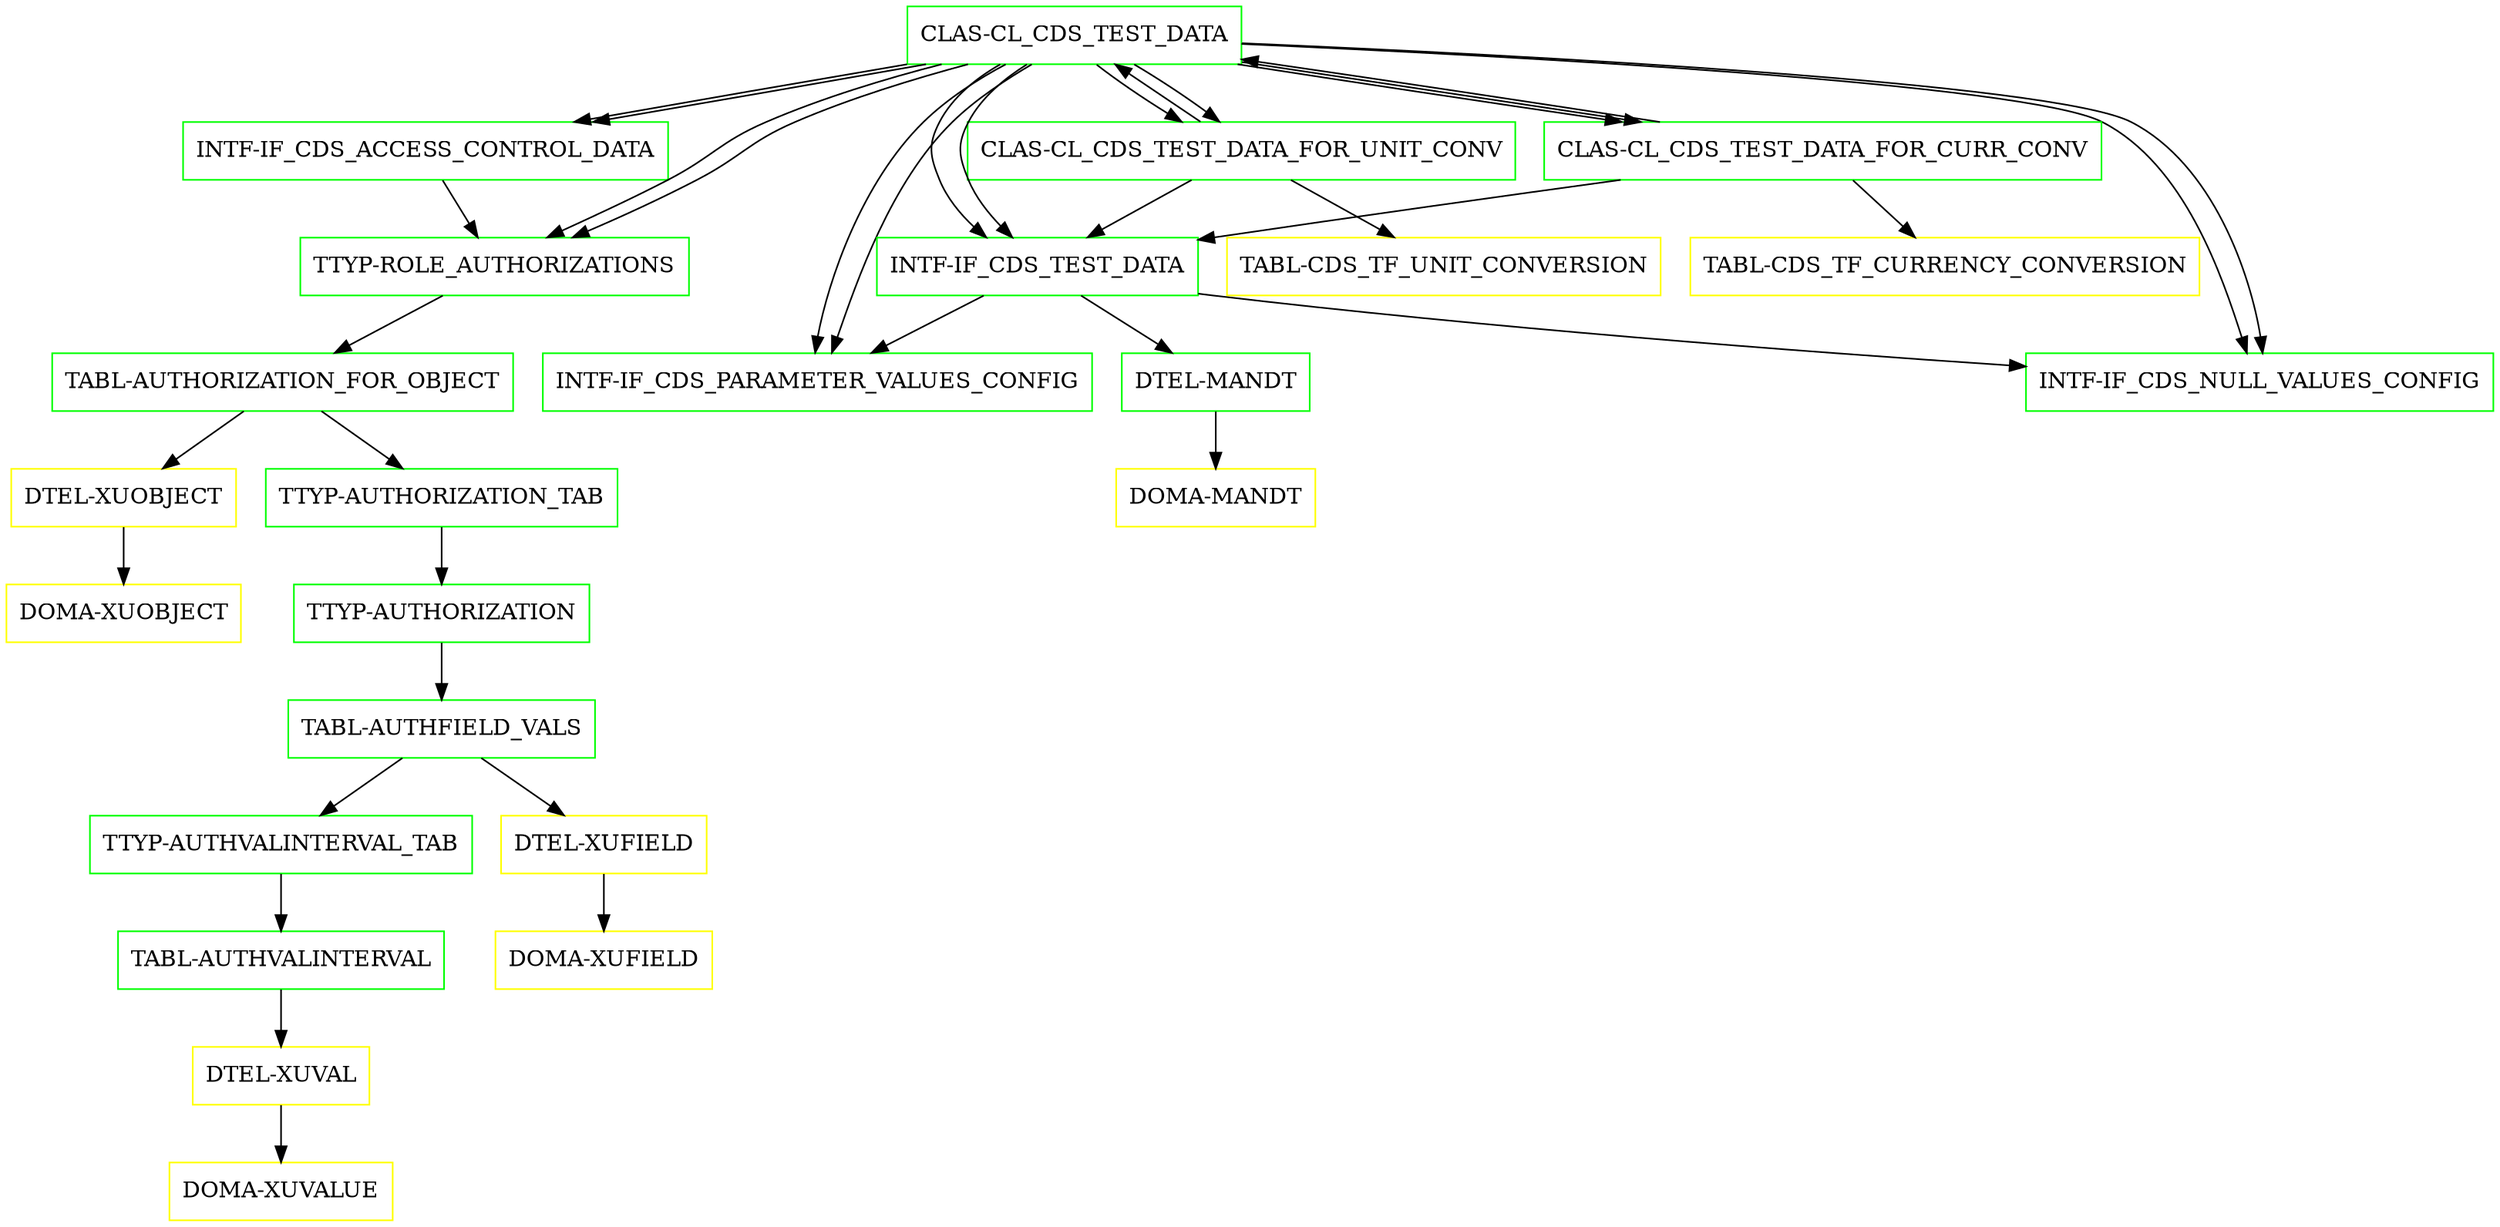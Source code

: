 digraph G {
  "CLAS-CL_CDS_TEST_DATA" [shape=box,color=green];
  "INTF-IF_CDS_ACCESS_CONTROL_DATA" [shape=box,color=green,URL="./INTF_IF_CDS_ACCESS_CONTROL_DATA.html"];
  "TTYP-ROLE_AUTHORIZATIONS" [shape=box,color=green,URL="./TTYP_ROLE_AUTHORIZATIONS.html"];
  "TABL-AUTHORIZATION_FOR_OBJECT" [shape=box,color=green,URL="./TABL_AUTHORIZATION_FOR_OBJECT.html"];
  "TTYP-AUTHORIZATION_TAB" [shape=box,color=green,URL="./TTYP_AUTHORIZATION_TAB.html"];
  "TTYP-AUTHORIZATION" [shape=box,color=green,URL="./TTYP_AUTHORIZATION.html"];
  "TABL-AUTHFIELD_VALS" [shape=box,color=green,URL="./TABL_AUTHFIELD_VALS.html"];
  "TTYP-AUTHVALINTERVAL_TAB" [shape=box,color=green,URL="./TTYP_AUTHVALINTERVAL_TAB.html"];
  "TABL-AUTHVALINTERVAL" [shape=box,color=green,URL="./TABL_AUTHVALINTERVAL.html"];
  "DTEL-XUVAL" [shape=box,color=yellow,URL="./DTEL_XUVAL.html"];
  "DOMA-XUVALUE" [shape=box,color=yellow,URL="./DOMA_XUVALUE.html"];
  "DTEL-XUFIELD" [shape=box,color=yellow,URL="./DTEL_XUFIELD.html"];
  "DOMA-XUFIELD" [shape=box,color=yellow,URL="./DOMA_XUFIELD.html"];
  "DTEL-XUOBJECT" [shape=box,color=yellow,URL="./DTEL_XUOBJECT.html"];
  "DOMA-XUOBJECT" [shape=box,color=yellow,URL="./DOMA_XUOBJECT.html"];
  "INTF-IF_CDS_PARAMETER_VALUES_CONFIG" [shape=box,color=green,URL="./INTF_IF_CDS_PARAMETER_VALUES_CONFIG.html"];
  "INTF-IF_CDS_NULL_VALUES_CONFIG" [shape=box,color=green,URL="./INTF_IF_CDS_NULL_VALUES_CONFIG.html"];
  "CLAS-CL_CDS_TEST_DATA_FOR_UNIT_CONV" [shape=box,color=green,URL="./CLAS_CL_CDS_TEST_DATA_FOR_UNIT_CONV.html"];
  "INTF-IF_CDS_TEST_DATA" [shape=box,color=green,URL="./INTF_IF_CDS_TEST_DATA.html"];
  "DTEL-MANDT" [shape=box,color=green,URL="./DTEL_MANDT.html"];
  "DOMA-MANDT" [shape=box,color=yellow,URL="./DOMA_MANDT.html"];
  "CLAS-CL_CDS_TEST_DATA" [shape=box,color=green,URL="./CLAS_CL_CDS_TEST_DATA.html"];
  "CLAS-CL_CDS_TEST_DATA_FOR_CURR_CONV" [shape=box,color=green,URL="./CLAS_CL_CDS_TEST_DATA_FOR_CURR_CONV.html"];
  "TABL-CDS_TF_CURRENCY_CONVERSION" [shape=box,color=yellow,URL="./TABL_CDS_TF_CURRENCY_CONVERSION.html"];
  "TABL-CDS_TF_UNIT_CONVERSION" [shape=box,color=yellow,URL="./TABL_CDS_TF_UNIT_CONVERSION.html"];
  "CLAS-CL_CDS_TEST_DATA" -> "TTYP-ROLE_AUTHORIZATIONS";
  "CLAS-CL_CDS_TEST_DATA" -> "INTF-IF_CDS_TEST_DATA";
  "CLAS-CL_CDS_TEST_DATA" -> "CLAS-CL_CDS_TEST_DATA_FOR_CURR_CONV";
  "CLAS-CL_CDS_TEST_DATA" -> "CLAS-CL_CDS_TEST_DATA_FOR_UNIT_CONV";
  "CLAS-CL_CDS_TEST_DATA" -> "INTF-IF_CDS_NULL_VALUES_CONFIG";
  "CLAS-CL_CDS_TEST_DATA" -> "INTF-IF_CDS_PARAMETER_VALUES_CONFIG";
  "CLAS-CL_CDS_TEST_DATA" -> "INTF-IF_CDS_ACCESS_CONTROL_DATA";
  "INTF-IF_CDS_ACCESS_CONTROL_DATA" -> "TTYP-ROLE_AUTHORIZATIONS";
  "TTYP-ROLE_AUTHORIZATIONS" -> "TABL-AUTHORIZATION_FOR_OBJECT";
  "TABL-AUTHORIZATION_FOR_OBJECT" -> "DTEL-XUOBJECT";
  "TABL-AUTHORIZATION_FOR_OBJECT" -> "TTYP-AUTHORIZATION_TAB";
  "TTYP-AUTHORIZATION_TAB" -> "TTYP-AUTHORIZATION";
  "TTYP-AUTHORIZATION" -> "TABL-AUTHFIELD_VALS";
  "TABL-AUTHFIELD_VALS" -> "DTEL-XUFIELD";
  "TABL-AUTHFIELD_VALS" -> "TTYP-AUTHVALINTERVAL_TAB";
  "TTYP-AUTHVALINTERVAL_TAB" -> "TABL-AUTHVALINTERVAL";
  "TABL-AUTHVALINTERVAL" -> "DTEL-XUVAL";
  "DTEL-XUVAL" -> "DOMA-XUVALUE";
  "DTEL-XUFIELD" -> "DOMA-XUFIELD";
  "DTEL-XUOBJECT" -> "DOMA-XUOBJECT";
  "CLAS-CL_CDS_TEST_DATA_FOR_UNIT_CONV" -> "TABL-CDS_TF_UNIT_CONVERSION";
  "CLAS-CL_CDS_TEST_DATA_FOR_UNIT_CONV" -> "CLAS-CL_CDS_TEST_DATA";
  "CLAS-CL_CDS_TEST_DATA_FOR_UNIT_CONV" -> "INTF-IF_CDS_TEST_DATA";
  "INTF-IF_CDS_TEST_DATA" -> "DTEL-MANDT";
  "INTF-IF_CDS_TEST_DATA" -> "INTF-IF_CDS_PARAMETER_VALUES_CONFIG";
  "INTF-IF_CDS_TEST_DATA" -> "INTF-IF_CDS_NULL_VALUES_CONFIG";
  "DTEL-MANDT" -> "DOMA-MANDT";
  "CLAS-CL_CDS_TEST_DATA" -> "TTYP-ROLE_AUTHORIZATIONS";
  "CLAS-CL_CDS_TEST_DATA" -> "INTF-IF_CDS_TEST_DATA";
  "CLAS-CL_CDS_TEST_DATA" -> "CLAS-CL_CDS_TEST_DATA_FOR_CURR_CONV";
  "CLAS-CL_CDS_TEST_DATA" -> "CLAS-CL_CDS_TEST_DATA_FOR_UNIT_CONV";
  "CLAS-CL_CDS_TEST_DATA" -> "INTF-IF_CDS_NULL_VALUES_CONFIG";
  "CLAS-CL_CDS_TEST_DATA" -> "INTF-IF_CDS_PARAMETER_VALUES_CONFIG";
  "CLAS-CL_CDS_TEST_DATA" -> "INTF-IF_CDS_ACCESS_CONTROL_DATA";
  "CLAS-CL_CDS_TEST_DATA_FOR_CURR_CONV" -> "TABL-CDS_TF_CURRENCY_CONVERSION";
  "CLAS-CL_CDS_TEST_DATA_FOR_CURR_CONV" -> "CLAS-CL_CDS_TEST_DATA";
  "CLAS-CL_CDS_TEST_DATA_FOR_CURR_CONV" -> "INTF-IF_CDS_TEST_DATA";
}
